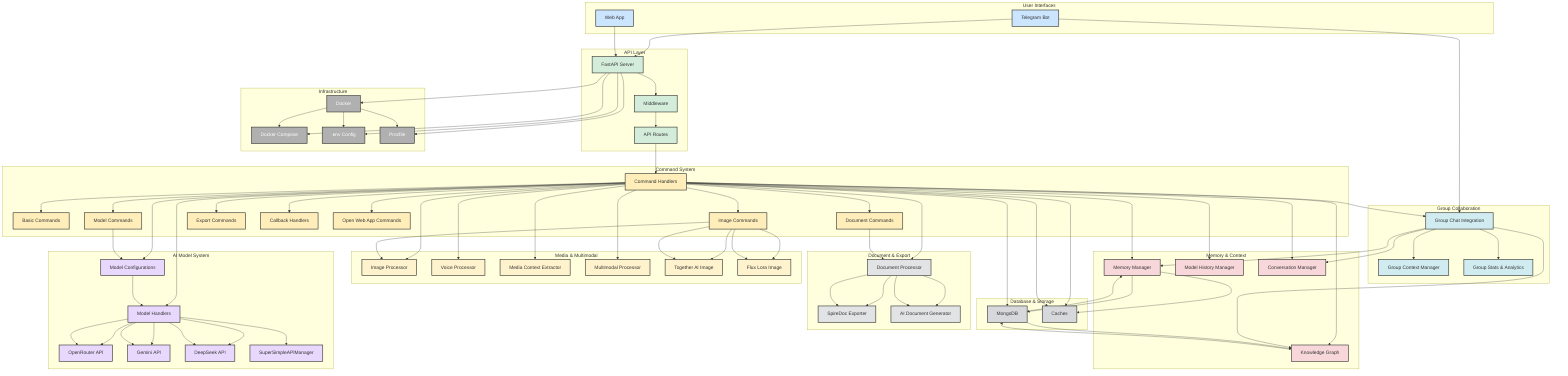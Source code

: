 flowchart TD
    %% Define styles for each subgraph
    classDef ui fill:#cce5ff,stroke:#333,stroke-width:2px;
    classDef api fill:#d4edda,stroke:#333,stroke-width:2px;
    classDef command fill:#ffeeba,stroke:#333,stroke-width:2px;
    classDef ai fill:#e9d8fd,stroke:#333,stroke-width:2px;
    classDef media fill:#fff3cd,stroke:#333,stroke-width:2px;
    classDef memory fill:#f8d7da,stroke:#333,stroke-width:2px;
    classDef group fill:#d1ecf1,stroke:#333,stroke-width:2px;
    classDef doc fill:#e2e3e5,stroke:#333,stroke-width:2px;
    classDef db fill:#d6d8db,stroke:#333,stroke-width:2px;
    classDef infra fill:#b0b0b0,stroke:#333,stroke-width:2px,color:#fff;

    subgraph "User Interfaces"
        TG[Telegram Bot]
        WA[Web App]
    end
    class TG,WA ui;

    subgraph "API Layer"
        FA[FastAPI Server]
        MW[Middleware]
        RT[API Routes]
    end
    class FA,MW,RT api;

    subgraph "Command System"
        CH[Command Handlers]
        BCH[Basic Commands]
        IMCH[Image Commands]
        MDCH[Model Commands]
        DOCH[Document Commands]
        EXCH[Export Commands]
        CBH[Callback Handlers]
        OWAC[Open Web App Commands]
    end
    class CH,BCH,IMCH,MDCH,DOCH,EXCH,CBH,OWAC command;

    subgraph "AI Model System"
        MC[Model Configurations]
        MH[Model Handlers]
        ORA[OpenRouter API]
        GA[Gemini API]
        DSA[DeepSeek API]
        SSM[SuperSimpleAPIManager]
    end
    class MC,MH,ORA,GA,DSA,SSM ai;

    subgraph "Media & Multimodal"
        IP[Image Processor]
        VP[Voice Processor]
        MCE[Media Context Extractor]
        MM[Multimodal Processor]
        TAI[Together AI Image]
        FLI[Flux Lora Image]
    end
    class IP,VP,MCE,MM,TAI,FLI media;

    subgraph "Memory & Context"
        MMGR[Memory Manager]
        MHMGR[Model History Manager]
        CMGR[Conversation Manager]
        KGR[Knowledge Graph]
    end
    class MMGR,MHMGR,CMGR,KGR memory;

    subgraph "Group Collaboration"
        GCI[Group Chat Integration]
        GCM[Group Context Manager]
        GSA[Group Stats & Analytics]
    end
    class GCI,GCM,GSA group;

    subgraph "Document & Export"
        DP[Document Processor]
        SDE[SpireDoc Exporter]
        AIDG[AI Document Generator]
    end
    class DP,SDE,AIDG doc;

    subgraph "Database & Storage"
        DB[MongoDB]
        CACHES[Caches]
    end
    class DB,CACHES db;

    subgraph "Infrastructure"
        DOCKER[Docker]
        DCOMPOSE[Docker Compose]
        ENV[.env Config]
        PROC[Procfile]
    end
    class DOCKER,DCOMPOSE,ENV,PROC infra;

    %% Connections
    TG --> FA
    WA --> FA
    FA --> MW
    MW --> RT
    RT --> CH
    CH --> BCH
    CH --> IMCH
    CH --> MDCH
    CH --> DOCH
    CH --> EXCH
    CH --> CBH
    CH --> OWAC

    CH --> MC
    CH --> MH
    MH --> ORA
    MH --> GA
    MH --> DSA
    MH --> SSM

    CH --> IP
    CH --> VP
    CH --> MCE
    CH --> MM
    IMCH --> TAI
    IMCH --> FLI

    CH --> MMGR
    CH --> MHMGR
    CH --> CMGR
    CH --> KGR

    CH --> GCI
    GCI --> GCM
    GCI --> GSA

    CH --> DP
    DP --> SDE
    DP --> AIDG

    CH --> DB
    CH --> CACHES
    MMGR --> DB
    KGR --> DB

    FA --> DOCKER
    FA --> DCOMPOSE
    FA --> ENV
    FA --> PROC

    %% Group chat and memory
    TG --> GCI
    GCI --> CMGR
    GCI --> MMGR
    GCI --> KGR

    %% Export and document
    DOCH --> DP
    DP --> SDE
    DP --> AIDG

    %% Media
    IMCH --> IP
    IMCH --> TAI
    IMCH --> FLI

    %% AI Model selection
    MDCH --> MC
    MC --> MH
    MH --> ORA
    MH --> GA
    MH --> DSA

    %% Caching
    CH --> CACHES
    MMGR --> CACHES

    %% Database
    DB --> MMGR
    DB --> KGR

    %% Infrastructure
    DOCKER --> DCOMPOSE
    DOCKER --> ENV
    DOCKER --> PROC